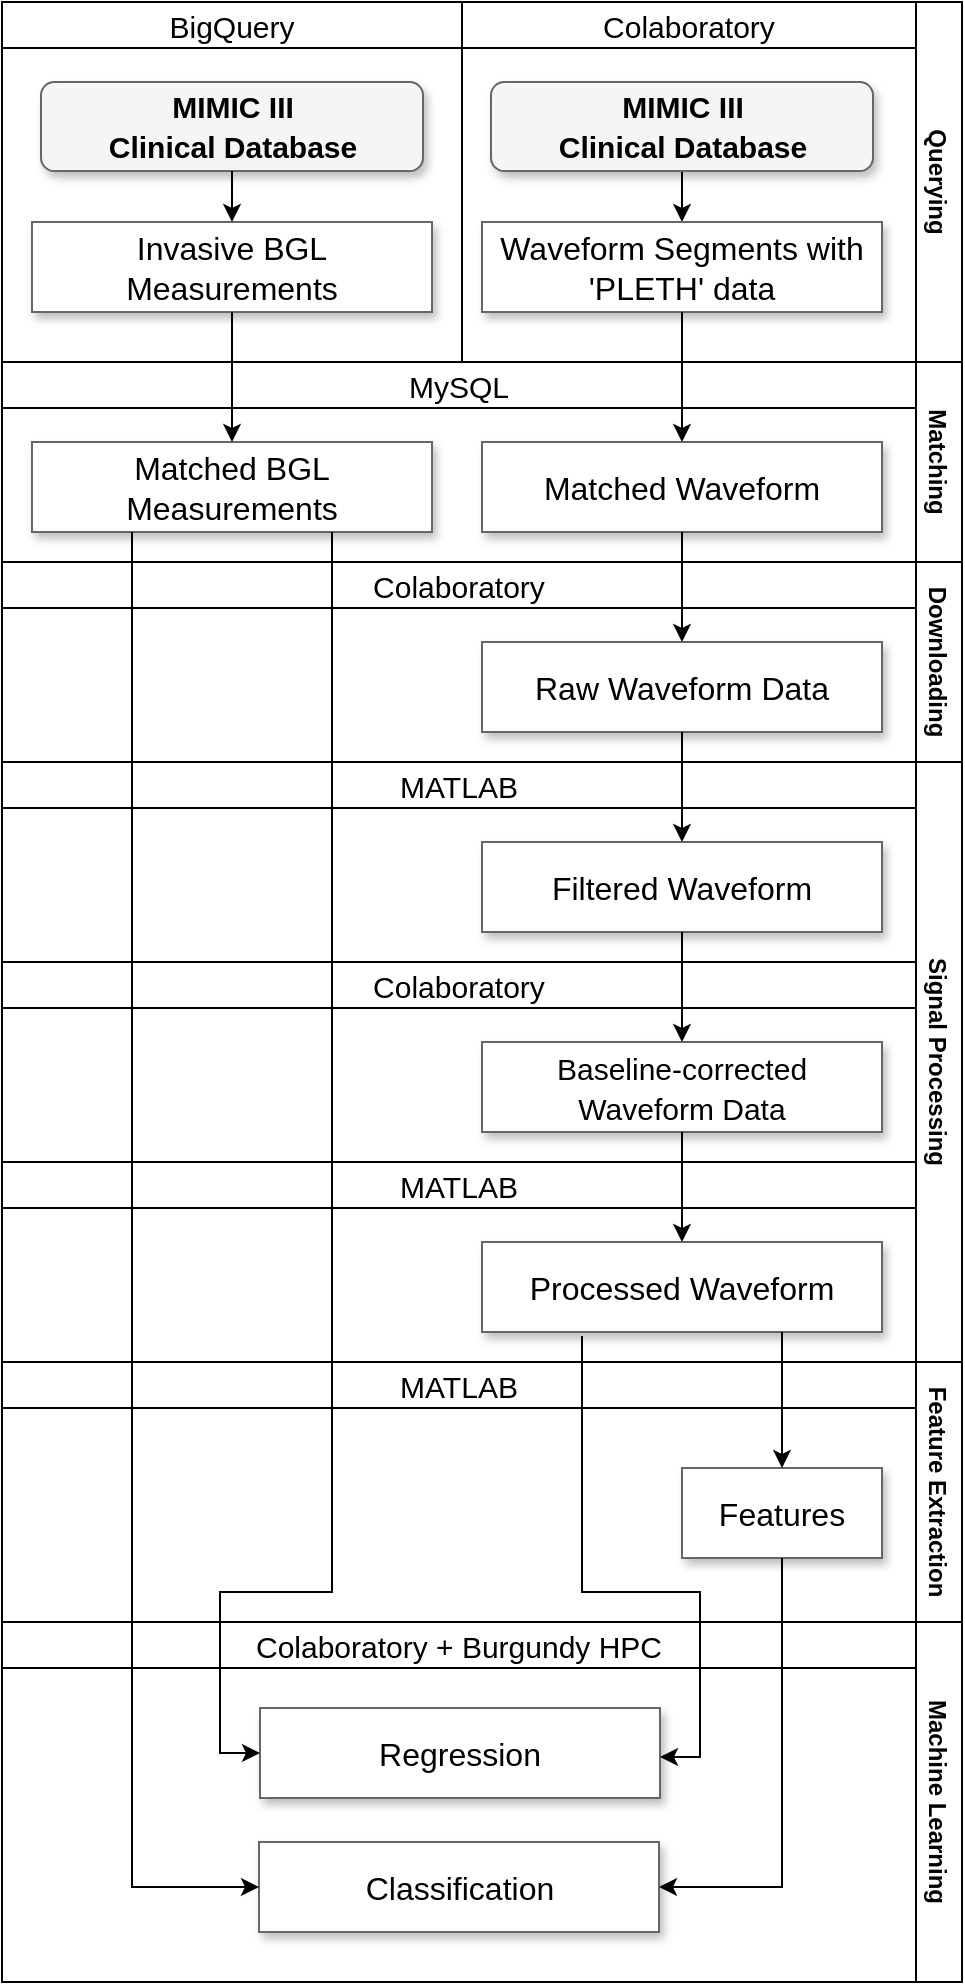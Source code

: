 <mxfile version="18.0.2" type="github">
  <diagram name="Page-1" id="e7e014a7-5840-1c2e-5031-d8a46d1fe8dd">
    <mxGraphModel dx="981" dy="1374" grid="1" gridSize="10" guides="1" tooltips="1" connect="1" arrows="1" fold="1" page="1" pageScale="1" pageWidth="1169" pageHeight="826" background="none" math="0" shadow="0">
      <root>
        <mxCell id="0" />
        <mxCell id="1" parent="0" />
        <mxCell id="XczygdeK2oJh0JfADrBz-80" value="MySQL" style="swimlane;rounded=0;fontSize=15;fillColor=#FFFFFF;startSize=23;fontStyle=0" vertex="1" parent="1">
          <mxGeometry x="290" y="120" width="457" height="100" as="geometry" />
        </mxCell>
        <mxCell id="XczygdeK2oJh0JfADrBz-41" value="Querying" style="swimlane;horizontal=0;rotation=-180;fontStyle=1" vertex="1" parent="1">
          <mxGeometry x="290" y="-60" width="480" height="180" as="geometry" />
        </mxCell>
        <mxCell id="XczygdeK2oJh0JfADrBz-75" value="Colaboratory" style="swimlane;rounded=0;fontSize=15;fillColor=#FFFFFF;startSize=23;fontStyle=0" vertex="1" parent="XczygdeK2oJh0JfADrBz-41">
          <mxGeometry x="230" width="227" height="180" as="geometry" />
        </mxCell>
        <mxCell id="XczygdeK2oJh0JfADrBz-79" value="" style="edgeStyle=orthogonalEdgeStyle;rounded=0;orthogonalLoop=1;jettySize=auto;html=1;fontSize=15;" edge="1" parent="XczygdeK2oJh0JfADrBz-75" source="XczygdeK2oJh0JfADrBz-77" target="XczygdeK2oJh0JfADrBz-49">
          <mxGeometry relative="1" as="geometry" />
        </mxCell>
        <mxCell id="XczygdeK2oJh0JfADrBz-77" value="&lt;b style=&quot;font-size: 15px;&quot;&gt;&lt;font style=&quot;font-size: 15px;&quot;&gt;MIMIC III&lt;br&gt;Clinical Database&lt;/font&gt;&lt;/b&gt;" style="whiteSpace=wrap;html=1;rounded=1;shadow=1;strokeWidth=1;fontSize=16;align=center;fillColor=#f5f5f5;strokeColor=#666666;" vertex="1" parent="XczygdeK2oJh0JfADrBz-75">
          <mxGeometry x="14.5" y="40" width="191" height="44.5" as="geometry" />
        </mxCell>
        <mxCell id="XczygdeK2oJh0JfADrBz-49" value="Waveform Segments with&lt;br&gt;&#39;PLETH&#39; data" style="whiteSpace=wrap;html=1;rounded=0;shadow=1;strokeWidth=1;fontSize=16;align=center;fillColor=#FFFFFF;strokeColor=#666666;" vertex="1" parent="XczygdeK2oJh0JfADrBz-75">
          <mxGeometry x="10" y="110" width="200" height="45" as="geometry" />
        </mxCell>
        <mxCell id="XczygdeK2oJh0JfADrBz-74" value="BigQuery" style="swimlane;rounded=0;fontSize=15;fillColor=#FFFFFF;startSize=23;fontStyle=0" vertex="1" parent="XczygdeK2oJh0JfADrBz-41">
          <mxGeometry width="230" height="180" as="geometry" />
        </mxCell>
        <mxCell id="XczygdeK2oJh0JfADrBz-48" value="Invasive BGL Measurements" style="whiteSpace=wrap;html=1;rounded=0;shadow=1;strokeWidth=1;fontSize=16;align=center;fillColor=#FFFFFF;strokeColor=#666666;" vertex="1" parent="XczygdeK2oJh0JfADrBz-74">
          <mxGeometry x="15" y="110" width="200" height="45" as="geometry" />
        </mxCell>
        <mxCell id="XczygdeK2oJh0JfADrBz-42" value="&lt;b style=&quot;font-size: 15px;&quot;&gt;&lt;font style=&quot;font-size: 15px;&quot;&gt;MIMIC III&lt;br&gt;Clinical Database&lt;/font&gt;&lt;/b&gt;" style="whiteSpace=wrap;html=1;rounded=1;shadow=1;strokeWidth=1;fontSize=16;align=center;fillColor=#f5f5f5;strokeColor=#666666;" vertex="1" parent="XczygdeK2oJh0JfADrBz-74">
          <mxGeometry x="19.5" y="40" width="191" height="44.5" as="geometry" />
        </mxCell>
        <mxCell id="XczygdeK2oJh0JfADrBz-76" style="edgeStyle=orthogonalEdgeStyle;rounded=0;orthogonalLoop=1;jettySize=auto;html=1;entryX=0.5;entryY=0;entryDx=0;entryDy=0;fontSize=15;" edge="1" parent="XczygdeK2oJh0JfADrBz-74" source="XczygdeK2oJh0JfADrBz-42" target="XczygdeK2oJh0JfADrBz-48">
          <mxGeometry relative="1" as="geometry" />
        </mxCell>
        <mxCell id="XczygdeK2oJh0JfADrBz-69" value="Signal Processing" style="swimlane;horizontal=0;rotation=-180;startSize=23;fontStyle=1" vertex="1" parent="1">
          <mxGeometry x="290" y="320" width="480" height="300" as="geometry" />
        </mxCell>
        <mxCell id="XczygdeK2oJh0JfADrBz-90" value="MATLAB" style="swimlane;rounded=0;fontSize=15;fillColor=#FFFFFF;fontStyle=0" vertex="1" parent="XczygdeK2oJh0JfADrBz-69">
          <mxGeometry width="457" height="100" as="geometry" />
        </mxCell>
        <mxCell id="XczygdeK2oJh0JfADrBz-91" value="Filtered Waveform" style="whiteSpace=wrap;html=1;rounded=0;shadow=1;strokeWidth=1;fontSize=16;align=center;fillColor=#FFFFFF;strokeColor=#666666;" vertex="1" parent="XczygdeK2oJh0JfADrBz-90">
          <mxGeometry x="240" y="40" width="200" height="45" as="geometry" />
        </mxCell>
        <mxCell id="XczygdeK2oJh0JfADrBz-92" value="Colaboratory" style="swimlane;rounded=0;fontSize=15;fillColor=#FFFFFF;fontStyle=0" vertex="1" parent="XczygdeK2oJh0JfADrBz-69">
          <mxGeometry y="100" width="457" height="100" as="geometry" />
        </mxCell>
        <mxCell id="XczygdeK2oJh0JfADrBz-93" value="&lt;font style=&quot;font-size: 15px;&quot;&gt;Baseline-corrected &lt;br&gt;Waveform Data&lt;/font&gt;" style="whiteSpace=wrap;html=1;rounded=0;shadow=1;strokeWidth=1;fontSize=16;align=center;fillColor=#FFFFFF;strokeColor=#666666;" vertex="1" parent="XczygdeK2oJh0JfADrBz-92">
          <mxGeometry x="240" y="40" width="200" height="45" as="geometry" />
        </mxCell>
        <mxCell id="XczygdeK2oJh0JfADrBz-94" value="MATLAB" style="swimlane;rounded=0;fontSize=15;fillColor=#FFFFFF;fontStyle=0" vertex="1" parent="XczygdeK2oJh0JfADrBz-69">
          <mxGeometry y="200" width="457" height="100" as="geometry" />
        </mxCell>
        <mxCell id="XczygdeK2oJh0JfADrBz-71" value="Processed Waveform" style="whiteSpace=wrap;html=1;rounded=0;shadow=1;strokeWidth=1;fontSize=16;align=center;fillColor=#FFFFFF;strokeColor=#666666;" vertex="1" parent="XczygdeK2oJh0JfADrBz-94">
          <mxGeometry x="240" y="40" width="200" height="45" as="geometry" />
        </mxCell>
        <mxCell id="XczygdeK2oJh0JfADrBz-97" style="edgeStyle=orthogonalEdgeStyle;rounded=0;orthogonalLoop=1;jettySize=auto;html=1;entryX=0.5;entryY=0;entryDx=0;entryDy=0;fontSize=8;" edge="1" parent="XczygdeK2oJh0JfADrBz-69" source="XczygdeK2oJh0JfADrBz-91" target="XczygdeK2oJh0JfADrBz-93">
          <mxGeometry relative="1" as="geometry" />
        </mxCell>
        <mxCell id="XczygdeK2oJh0JfADrBz-98" style="edgeStyle=orthogonalEdgeStyle;rounded=0;orthogonalLoop=1;jettySize=auto;html=1;entryX=0.5;entryY=0;entryDx=0;entryDy=0;fontSize=8;" edge="1" parent="XczygdeK2oJh0JfADrBz-69" source="XczygdeK2oJh0JfADrBz-93" target="XczygdeK2oJh0JfADrBz-71">
          <mxGeometry relative="1" as="geometry" />
        </mxCell>
        <mxCell id="XczygdeK2oJh0JfADrBz-55" value="Matching" style="swimlane;horizontal=0;rotation=-180;startSize=23;fontStyle=1" vertex="1" parent="1">
          <mxGeometry x="290" y="120" width="480" height="100" as="geometry" />
        </mxCell>
        <mxCell id="XczygdeK2oJh0JfADrBz-62" value="Matched Waveform" style="whiteSpace=wrap;html=1;rounded=0;shadow=1;strokeWidth=1;fontSize=16;align=center;fillColor=#FFFFFF;strokeColor=#666666;" vertex="1" parent="XczygdeK2oJh0JfADrBz-55">
          <mxGeometry x="240" y="40" width="200" height="45" as="geometry" />
        </mxCell>
        <mxCell id="XczygdeK2oJh0JfADrBz-60" value="Matched BGL Measurements" style="whiteSpace=wrap;html=1;rounded=0;shadow=1;strokeWidth=1;fontSize=16;align=center;fillColor=#FFFFFF;strokeColor=#666666;" vertex="1" parent="XczygdeK2oJh0JfADrBz-55">
          <mxGeometry x="15" y="40" width="200" height="45" as="geometry" />
        </mxCell>
        <mxCell id="XczygdeK2oJh0JfADrBz-67" style="edgeStyle=orthogonalEdgeStyle;rounded=0;orthogonalLoop=1;jettySize=auto;html=1;exitX=0.5;exitY=1;exitDx=0;exitDy=0;entryX=0.5;entryY=0;entryDx=0;entryDy=0;fontSize=16;" edge="1" parent="1" source="XczygdeK2oJh0JfADrBz-49" target="XczygdeK2oJh0JfADrBz-62">
          <mxGeometry relative="1" as="geometry" />
        </mxCell>
        <mxCell id="XczygdeK2oJh0JfADrBz-81" style="edgeStyle=orthogonalEdgeStyle;rounded=0;orthogonalLoop=1;jettySize=auto;html=1;exitX=0.5;exitY=1;exitDx=0;exitDy=0;entryX=0.5;entryY=0;entryDx=0;entryDy=0;fontSize=15;" edge="1" parent="1" source="XczygdeK2oJh0JfADrBz-48" target="XczygdeK2oJh0JfADrBz-60">
          <mxGeometry relative="1" as="geometry" />
        </mxCell>
        <mxCell id="XczygdeK2oJh0JfADrBz-82" value="Downloading" style="swimlane;horizontal=0;rotation=-180;startSize=23;fontStyle=1" vertex="1" parent="1">
          <mxGeometry x="290" y="220" width="480" height="100" as="geometry" />
        </mxCell>
        <mxCell id="XczygdeK2oJh0JfADrBz-85" value="Colaboratory" style="swimlane;rounded=0;fontSize=15;fillColor=#FFFFFF;fontStyle=0" vertex="1" parent="XczygdeK2oJh0JfADrBz-82">
          <mxGeometry width="457" height="100" as="geometry" />
        </mxCell>
        <mxCell id="XczygdeK2oJh0JfADrBz-83" value="Raw Waveform Data" style="whiteSpace=wrap;html=1;rounded=0;shadow=1;strokeWidth=1;fontSize=16;align=center;fillColor=#FFFFFF;strokeColor=#666666;" vertex="1" parent="XczygdeK2oJh0JfADrBz-85">
          <mxGeometry x="240" y="40" width="200" height="45" as="geometry" />
        </mxCell>
        <mxCell id="XczygdeK2oJh0JfADrBz-86" style="edgeStyle=orthogonalEdgeStyle;rounded=0;orthogonalLoop=1;jettySize=auto;html=1;fontSize=15;" edge="1" parent="1" source="XczygdeK2oJh0JfADrBz-62" target="XczygdeK2oJh0JfADrBz-83">
          <mxGeometry relative="1" as="geometry" />
        </mxCell>
        <mxCell id="XczygdeK2oJh0JfADrBz-96" style="edgeStyle=orthogonalEdgeStyle;rounded=0;orthogonalLoop=1;jettySize=auto;html=1;entryX=0.5;entryY=0;entryDx=0;entryDy=0;fontSize=8;" edge="1" parent="1" source="XczygdeK2oJh0JfADrBz-83" target="XczygdeK2oJh0JfADrBz-91">
          <mxGeometry relative="1" as="geometry" />
        </mxCell>
        <mxCell id="XczygdeK2oJh0JfADrBz-108" value="Feature Extraction" style="swimlane;horizontal=0;rounded=0;fontSize=12;fillColor=#FFFFFF;rotation=-180;" vertex="1" parent="1">
          <mxGeometry x="290" y="620" width="480" height="130" as="geometry" />
        </mxCell>
        <mxCell id="XczygdeK2oJh0JfADrBz-109" value="MATLAB" style="swimlane;rounded=0;fontSize=15;fillColor=#FFFFFF;fontStyle=0" vertex="1" parent="XczygdeK2oJh0JfADrBz-108">
          <mxGeometry width="457" height="130" as="geometry" />
        </mxCell>
        <mxCell id="XczygdeK2oJh0JfADrBz-110" value="Features" style="whiteSpace=wrap;html=1;rounded=0;shadow=1;strokeWidth=1;fontSize=16;align=center;fillColor=#FFFFFF;strokeColor=#666666;" vertex="1" parent="XczygdeK2oJh0JfADrBz-109">
          <mxGeometry x="340" y="53" width="100" height="45" as="geometry" />
        </mxCell>
        <mxCell id="XczygdeK2oJh0JfADrBz-111" style="edgeStyle=orthogonalEdgeStyle;rounded=0;orthogonalLoop=1;jettySize=auto;html=1;fontSize=12;exitX=0.75;exitY=1;exitDx=0;exitDy=0;" edge="1" parent="1" source="XczygdeK2oJh0JfADrBz-71" target="XczygdeK2oJh0JfADrBz-110">
          <mxGeometry relative="1" as="geometry" />
        </mxCell>
        <mxCell id="XczygdeK2oJh0JfADrBz-113" value="Machine Learning" style="swimlane;horizontal=0;rounded=0;fontSize=12;fillColor=#FFFFFF;rotation=-180;" vertex="1" parent="1">
          <mxGeometry x="290" y="750" width="480" height="180" as="geometry" />
        </mxCell>
        <mxCell id="XczygdeK2oJh0JfADrBz-114" value="Colaboratory + Burgundy HPC" style="swimlane;rounded=0;fontSize=15;fillColor=#FFFFFF;fontStyle=0" vertex="1" parent="XczygdeK2oJh0JfADrBz-113">
          <mxGeometry width="457" height="180" as="geometry" />
        </mxCell>
        <mxCell id="XczygdeK2oJh0JfADrBz-116" value="Regression" style="whiteSpace=wrap;html=1;rounded=0;shadow=1;strokeWidth=1;fontSize=16;align=center;fillColor=#FFFFFF;strokeColor=#666666;" vertex="1" parent="XczygdeK2oJh0JfADrBz-114">
          <mxGeometry x="129" y="43" width="200" height="45" as="geometry" />
        </mxCell>
        <mxCell id="XczygdeK2oJh0JfADrBz-117" value="Classification" style="whiteSpace=wrap;html=1;rounded=0;shadow=1;strokeWidth=1;fontSize=16;align=center;fillColor=#FFFFFF;strokeColor=#666666;" vertex="1" parent="XczygdeK2oJh0JfADrBz-114">
          <mxGeometry x="128.5" y="110" width="200" height="45" as="geometry" />
        </mxCell>
        <mxCell id="XczygdeK2oJh0JfADrBz-118" style="edgeStyle=orthogonalEdgeStyle;rounded=0;orthogonalLoop=1;jettySize=auto;html=1;exitX=0.5;exitY=1;exitDx=0;exitDy=0;entryX=1;entryY=0.5;entryDx=0;entryDy=0;fontSize=15;" edge="1" parent="1" source="XczygdeK2oJh0JfADrBz-110" target="XczygdeK2oJh0JfADrBz-117">
          <mxGeometry relative="1" as="geometry" />
        </mxCell>
        <mxCell id="XczygdeK2oJh0JfADrBz-119" style="edgeStyle=orthogonalEdgeStyle;rounded=0;orthogonalLoop=1;jettySize=auto;html=1;exitX=0.25;exitY=1;exitDx=0;exitDy=0;entryX=0;entryY=0.5;entryDx=0;entryDy=0;fontSize=15;" edge="1" parent="1" source="XczygdeK2oJh0JfADrBz-60" target="XczygdeK2oJh0JfADrBz-117">
          <mxGeometry relative="1" as="geometry" />
        </mxCell>
        <mxCell id="XczygdeK2oJh0JfADrBz-120" style="edgeStyle=orthogonalEdgeStyle;rounded=0;orthogonalLoop=1;jettySize=auto;html=1;exitX=0.75;exitY=1;exitDx=0;exitDy=0;entryX=0;entryY=0.5;entryDx=0;entryDy=0;fontSize=15;" edge="1" parent="1" source="XczygdeK2oJh0JfADrBz-60" target="XczygdeK2oJh0JfADrBz-116">
          <mxGeometry relative="1" as="geometry">
            <Array as="points">
              <mxPoint x="455" y="735" />
              <mxPoint x="399" y="735" />
              <mxPoint x="399" y="815" />
            </Array>
          </mxGeometry>
        </mxCell>
        <mxCell id="XczygdeK2oJh0JfADrBz-122" style="edgeStyle=orthogonalEdgeStyle;rounded=0;orthogonalLoop=1;jettySize=auto;html=1;exitX=0.25;exitY=1;exitDx=0;exitDy=0;entryX=1;entryY=0.5;entryDx=0;entryDy=0;fontSize=15;" edge="1" parent="1">
          <mxGeometry relative="1" as="geometry">
            <mxPoint x="580" y="607" as="sourcePoint" />
            <mxPoint x="619.0" y="817.5" as="targetPoint" />
            <Array as="points">
              <mxPoint x="580" y="735" />
              <mxPoint x="639" y="735" />
              <mxPoint x="639" y="818" />
            </Array>
          </mxGeometry>
        </mxCell>
      </root>
    </mxGraphModel>
  </diagram>
</mxfile>
